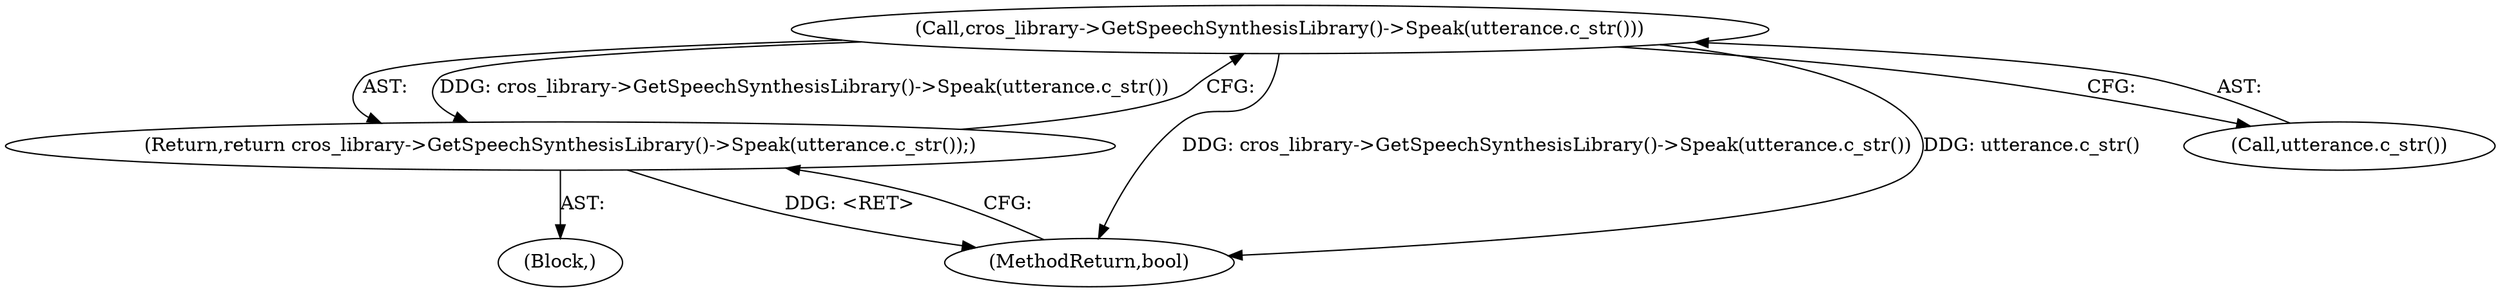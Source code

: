 digraph "1_Chrome_c63f2b7fe4fe2977f858a8e36d5f48db17eff2e7_26@del" {
"1000185" [label="(Call,cros_library->GetSpeechSynthesisLibrary()->Speak(utterance.c_str()))"];
"1000184" [label="(Return,return cros_library->GetSpeechSynthesisLibrary()->Speak(utterance.c_str());)"];
"1000184" [label="(Return,return cros_library->GetSpeechSynthesisLibrary()->Speak(utterance.c_str());)"];
"1000185" [label="(Call,cros_library->GetSpeechSynthesisLibrary()->Speak(utterance.c_str()))"];
"1000187" [label="(MethodReturn,bool)"];
"1000107" [label="(Block,)"];
"1000186" [label="(Call,utterance.c_str())"];
"1000185" -> "1000184"  [label="AST: "];
"1000185" -> "1000186"  [label="CFG: "];
"1000186" -> "1000185"  [label="AST: "];
"1000184" -> "1000185"  [label="CFG: "];
"1000185" -> "1000187"  [label="DDG: cros_library->GetSpeechSynthesisLibrary()->Speak(utterance.c_str())"];
"1000185" -> "1000187"  [label="DDG: utterance.c_str()"];
"1000185" -> "1000184"  [label="DDG: cros_library->GetSpeechSynthesisLibrary()->Speak(utterance.c_str())"];
"1000184" -> "1000107"  [label="AST: "];
"1000187" -> "1000184"  [label="CFG: "];
"1000184" -> "1000187"  [label="DDG: <RET>"];
}
